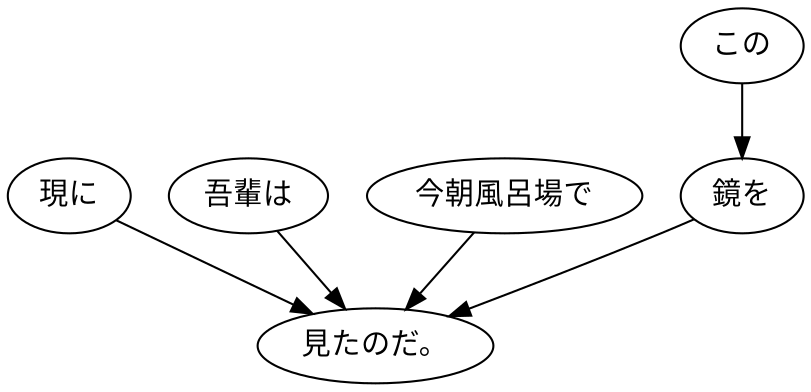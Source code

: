 digraph graph5627 {
	node0 [label="現に"];
	node1 [label="吾輩は"];
	node2 [label="今朝風呂場で"];
	node3 [label="この"];
	node4 [label="鏡を"];
	node5 [label="見たのだ。"];
	node0 -> node5;
	node1 -> node5;
	node2 -> node5;
	node3 -> node4;
	node4 -> node5;
}
